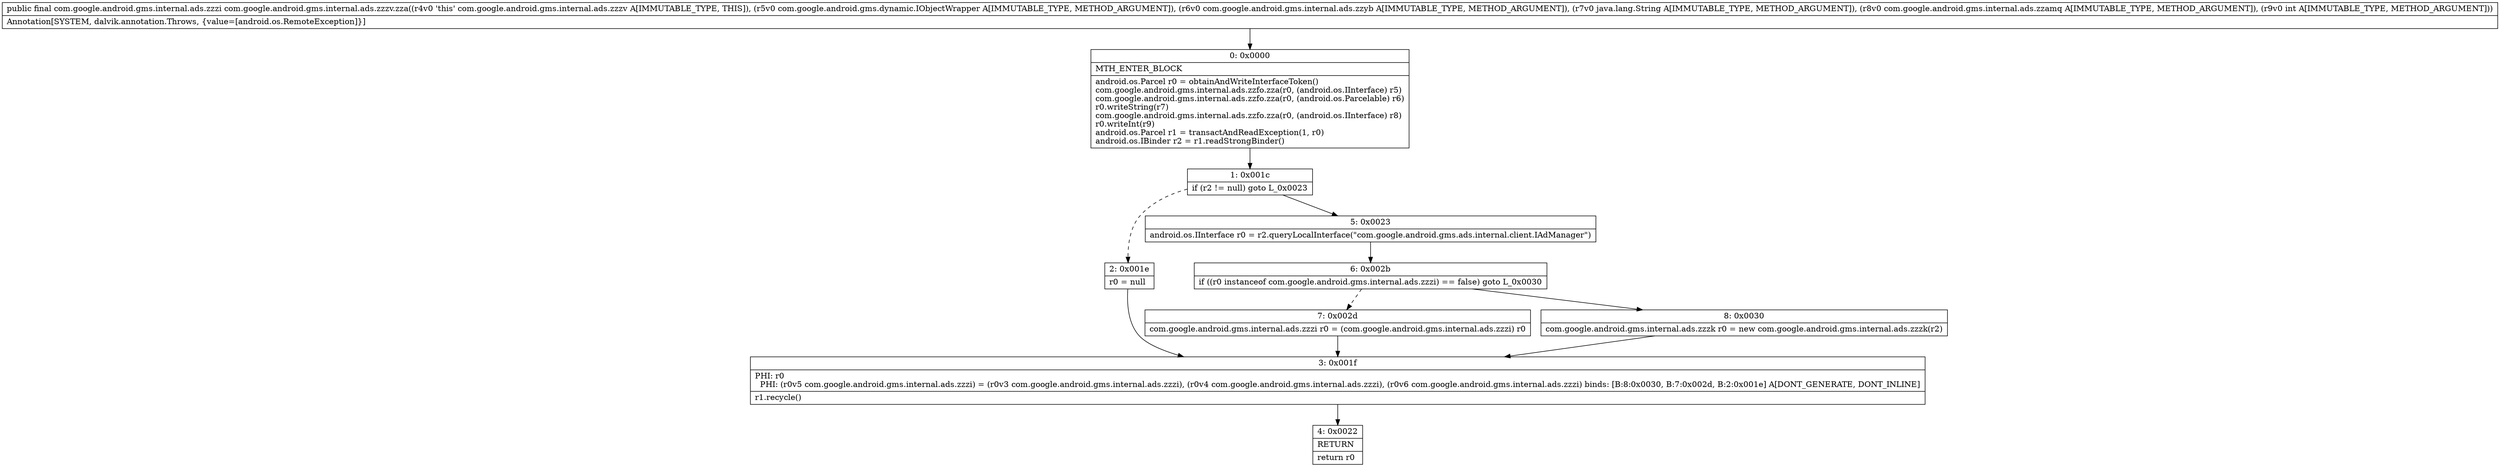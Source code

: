 digraph "CFG forcom.google.android.gms.internal.ads.zzzv.zza(Lcom\/google\/android\/gms\/dynamic\/IObjectWrapper;Lcom\/google\/android\/gms\/internal\/ads\/zzyb;Ljava\/lang\/String;Lcom\/google\/android\/gms\/internal\/ads\/zzamq;I)Lcom\/google\/android\/gms\/internal\/ads\/zzzi;" {
Node_0 [shape=record,label="{0\:\ 0x0000|MTH_ENTER_BLOCK\l|android.os.Parcel r0 = obtainAndWriteInterfaceToken()\lcom.google.android.gms.internal.ads.zzfo.zza(r0, (android.os.IInterface) r5)\lcom.google.android.gms.internal.ads.zzfo.zza(r0, (android.os.Parcelable) r6)\lr0.writeString(r7)\lcom.google.android.gms.internal.ads.zzfo.zza(r0, (android.os.IInterface) r8)\lr0.writeInt(r9)\landroid.os.Parcel r1 = transactAndReadException(1, r0)\landroid.os.IBinder r2 = r1.readStrongBinder()\l}"];
Node_1 [shape=record,label="{1\:\ 0x001c|if (r2 != null) goto L_0x0023\l}"];
Node_2 [shape=record,label="{2\:\ 0x001e|r0 = null\l}"];
Node_3 [shape=record,label="{3\:\ 0x001f|PHI: r0 \l  PHI: (r0v5 com.google.android.gms.internal.ads.zzzi) = (r0v3 com.google.android.gms.internal.ads.zzzi), (r0v4 com.google.android.gms.internal.ads.zzzi), (r0v6 com.google.android.gms.internal.ads.zzzi) binds: [B:8:0x0030, B:7:0x002d, B:2:0x001e] A[DONT_GENERATE, DONT_INLINE]\l|r1.recycle()\l}"];
Node_4 [shape=record,label="{4\:\ 0x0022|RETURN\l|return r0\l}"];
Node_5 [shape=record,label="{5\:\ 0x0023|android.os.IInterface r0 = r2.queryLocalInterface(\"com.google.android.gms.ads.internal.client.IAdManager\")\l}"];
Node_6 [shape=record,label="{6\:\ 0x002b|if ((r0 instanceof com.google.android.gms.internal.ads.zzzi) == false) goto L_0x0030\l}"];
Node_7 [shape=record,label="{7\:\ 0x002d|com.google.android.gms.internal.ads.zzzi r0 = (com.google.android.gms.internal.ads.zzzi) r0\l}"];
Node_8 [shape=record,label="{8\:\ 0x0030|com.google.android.gms.internal.ads.zzzk r0 = new com.google.android.gms.internal.ads.zzzk(r2)\l}"];
MethodNode[shape=record,label="{public final com.google.android.gms.internal.ads.zzzi com.google.android.gms.internal.ads.zzzv.zza((r4v0 'this' com.google.android.gms.internal.ads.zzzv A[IMMUTABLE_TYPE, THIS]), (r5v0 com.google.android.gms.dynamic.IObjectWrapper A[IMMUTABLE_TYPE, METHOD_ARGUMENT]), (r6v0 com.google.android.gms.internal.ads.zzyb A[IMMUTABLE_TYPE, METHOD_ARGUMENT]), (r7v0 java.lang.String A[IMMUTABLE_TYPE, METHOD_ARGUMENT]), (r8v0 com.google.android.gms.internal.ads.zzamq A[IMMUTABLE_TYPE, METHOD_ARGUMENT]), (r9v0 int A[IMMUTABLE_TYPE, METHOD_ARGUMENT]))  | Annotation[SYSTEM, dalvik.annotation.Throws, \{value=[android.os.RemoteException]\}]\l}"];
MethodNode -> Node_0;
Node_0 -> Node_1;
Node_1 -> Node_2[style=dashed];
Node_1 -> Node_5;
Node_2 -> Node_3;
Node_3 -> Node_4;
Node_5 -> Node_6;
Node_6 -> Node_7[style=dashed];
Node_6 -> Node_8;
Node_7 -> Node_3;
Node_8 -> Node_3;
}

